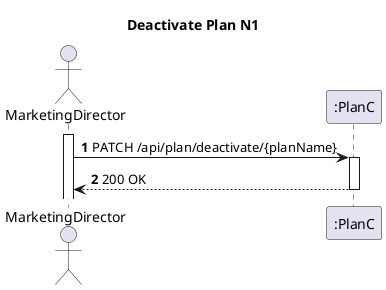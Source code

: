 @startuml
'https://plantuml.com/sequence-diagram

title Deactivate Plan N1

autoactivate on
autonumber

actor "MarketingDirector" as MarketingDirector
participant ":PlanC" as PlanC


activate MarketingDirector

MarketingDirector -> PlanC: PATCH /api/plan/deactivate/{planName}
PlanC --> MarketingDirector: 200 OK
@enduml
